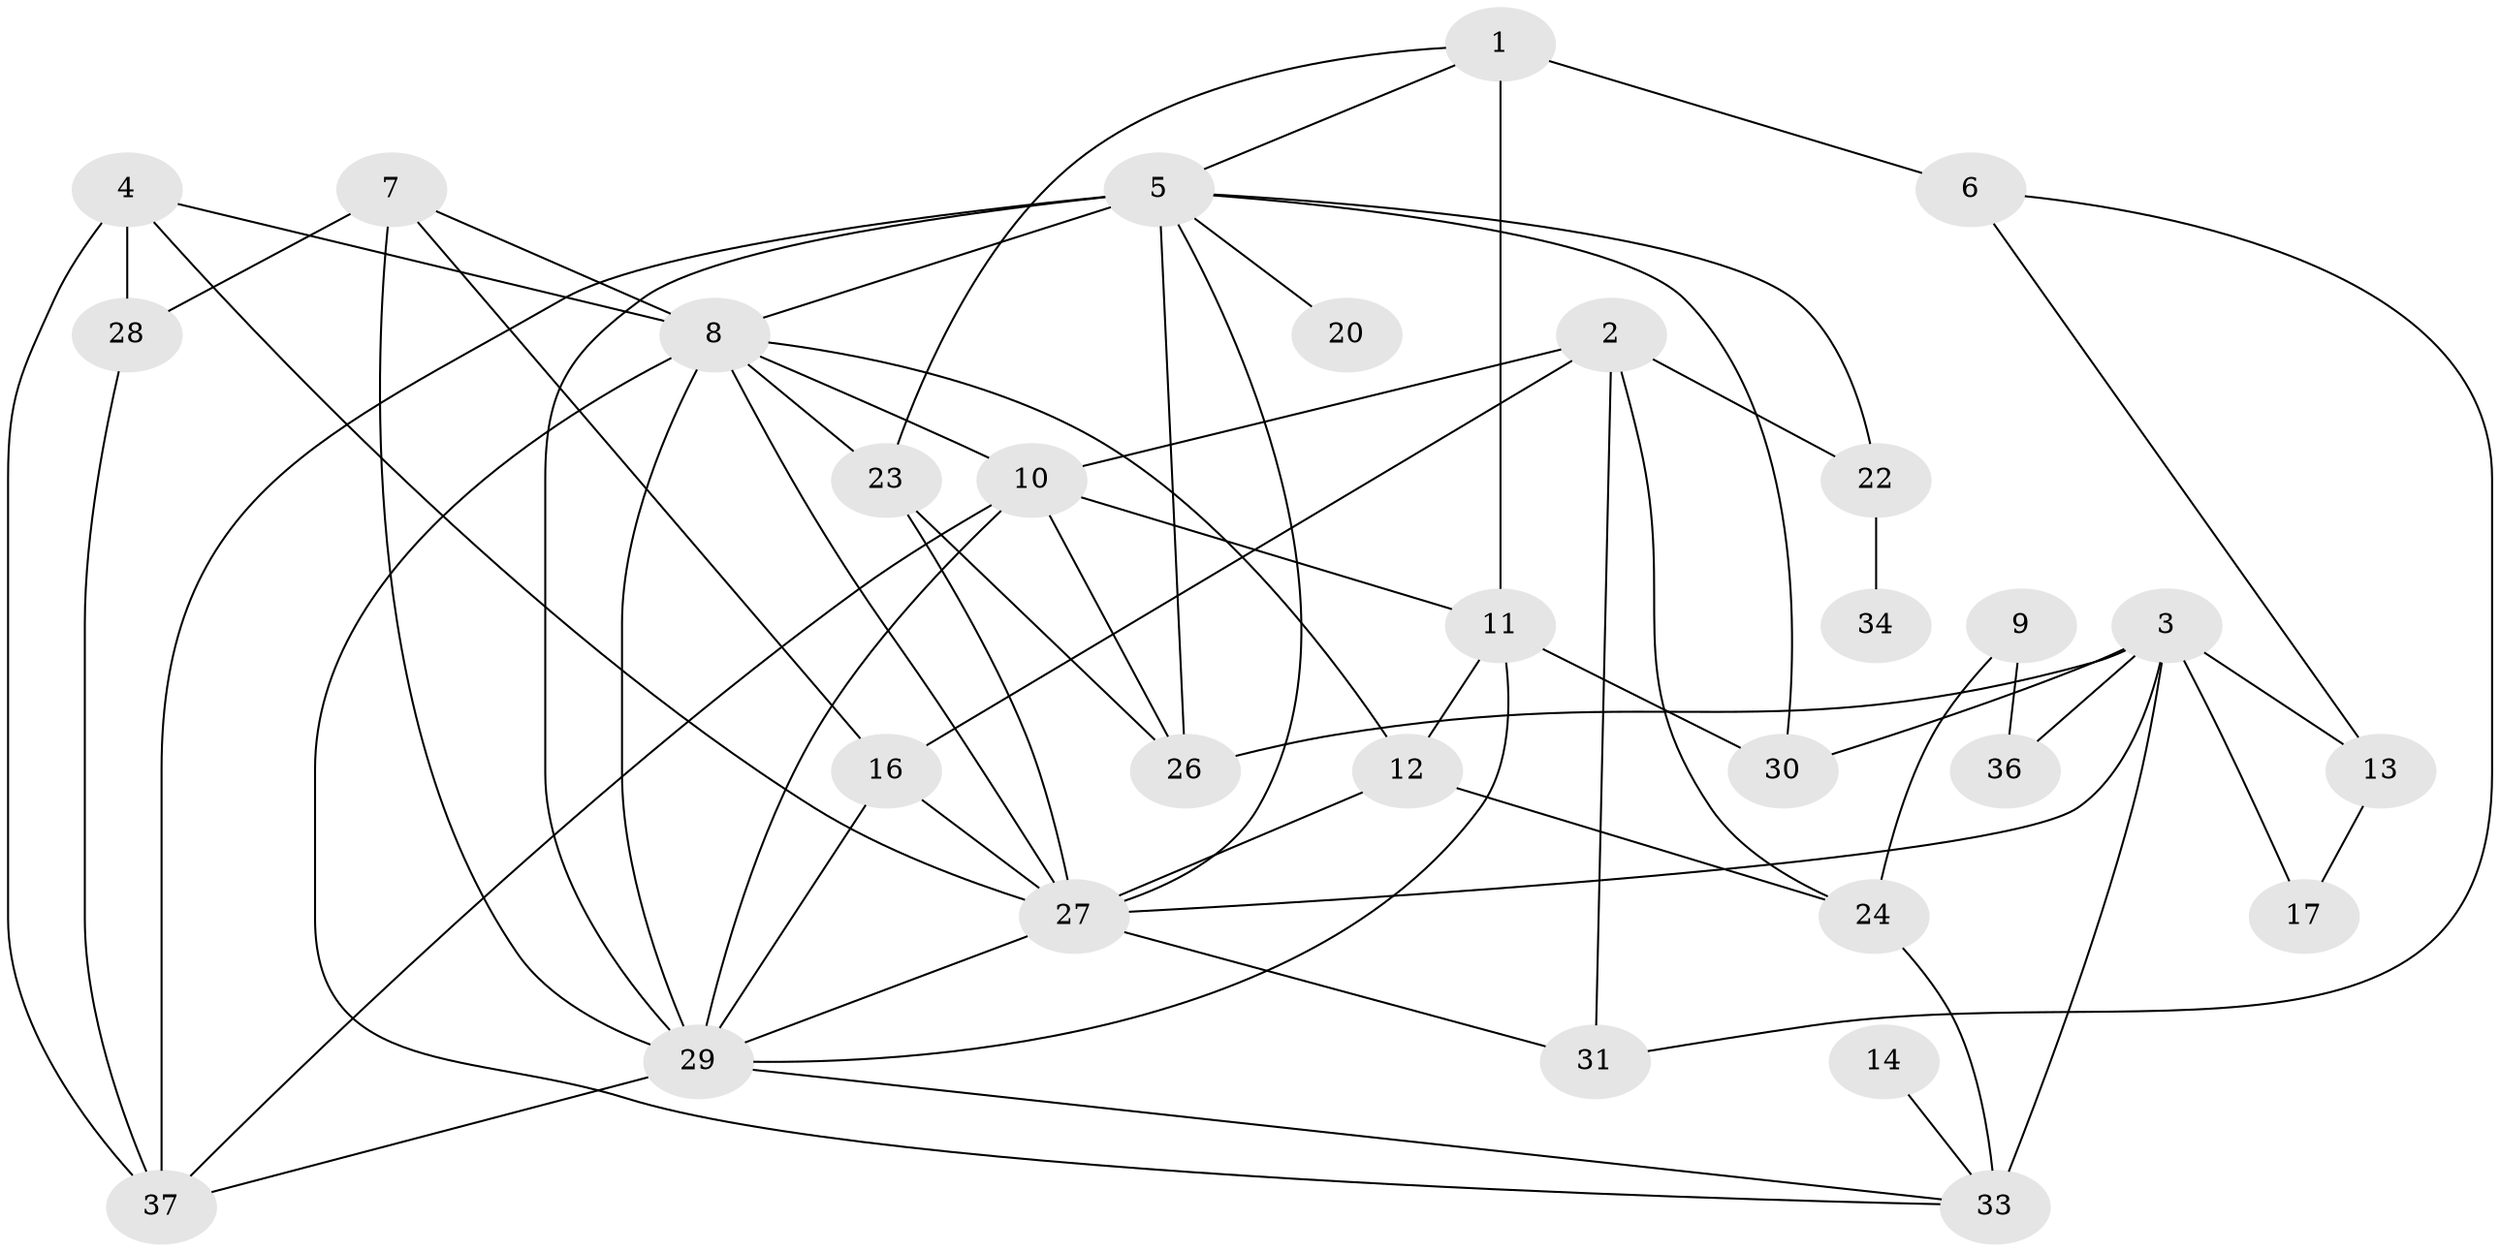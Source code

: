 // original degree distribution, {2: 0.2833333333333333, 3: 0.2833333333333333, 5: 0.10833333333333334, 4: 0.11666666666666667, 0: 0.058333333333333334, 1: 0.11666666666666667, 6: 0.025, 7: 0.008333333333333333}
// Generated by graph-tools (version 1.1) at 2025/48/03/04/25 22:48:09]
// undirected, 30 vertices, 64 edges
graph export_dot {
  node [color=gray90,style=filled];
  1;
  2;
  3;
  4;
  5;
  6;
  7;
  8;
  9;
  10;
  11;
  12;
  13;
  14;
  16;
  17;
  20;
  22;
  23;
  24;
  26;
  27;
  28;
  29;
  30;
  31;
  33;
  34;
  36;
  37;
  1 -- 5 [weight=1.0];
  1 -- 6 [weight=2.0];
  1 -- 11 [weight=1.0];
  1 -- 23 [weight=1.0];
  2 -- 10 [weight=1.0];
  2 -- 16 [weight=1.0];
  2 -- 22 [weight=1.0];
  2 -- 24 [weight=1.0];
  2 -- 31 [weight=1.0];
  3 -- 13 [weight=1.0];
  3 -- 17 [weight=2.0];
  3 -- 26 [weight=1.0];
  3 -- 27 [weight=4.0];
  3 -- 30 [weight=1.0];
  3 -- 33 [weight=3.0];
  3 -- 36 [weight=1.0];
  4 -- 8 [weight=1.0];
  4 -- 27 [weight=1.0];
  4 -- 28 [weight=4.0];
  4 -- 37 [weight=1.0];
  5 -- 8 [weight=1.0];
  5 -- 20 [weight=5.0];
  5 -- 22 [weight=1.0];
  5 -- 26 [weight=4.0];
  5 -- 27 [weight=1.0];
  5 -- 29 [weight=4.0];
  5 -- 30 [weight=1.0];
  5 -- 37 [weight=1.0];
  6 -- 13 [weight=1.0];
  6 -- 31 [weight=1.0];
  7 -- 8 [weight=2.0];
  7 -- 16 [weight=1.0];
  7 -- 28 [weight=1.0];
  7 -- 29 [weight=1.0];
  8 -- 10 [weight=1.0];
  8 -- 12 [weight=1.0];
  8 -- 23 [weight=2.0];
  8 -- 27 [weight=1.0];
  8 -- 29 [weight=2.0];
  8 -- 33 [weight=1.0];
  9 -- 24 [weight=1.0];
  9 -- 36 [weight=1.0];
  10 -- 11 [weight=1.0];
  10 -- 26 [weight=1.0];
  10 -- 29 [weight=4.0];
  10 -- 37 [weight=1.0];
  11 -- 12 [weight=1.0];
  11 -- 29 [weight=1.0];
  11 -- 30 [weight=1.0];
  12 -- 24 [weight=1.0];
  12 -- 27 [weight=1.0];
  13 -- 17 [weight=1.0];
  14 -- 33 [weight=1.0];
  16 -- 27 [weight=3.0];
  16 -- 29 [weight=1.0];
  22 -- 34 [weight=1.0];
  23 -- 26 [weight=1.0];
  23 -- 27 [weight=1.0];
  24 -- 33 [weight=1.0];
  27 -- 29 [weight=2.0];
  27 -- 31 [weight=1.0];
  28 -- 37 [weight=1.0];
  29 -- 33 [weight=1.0];
  29 -- 37 [weight=1.0];
}
